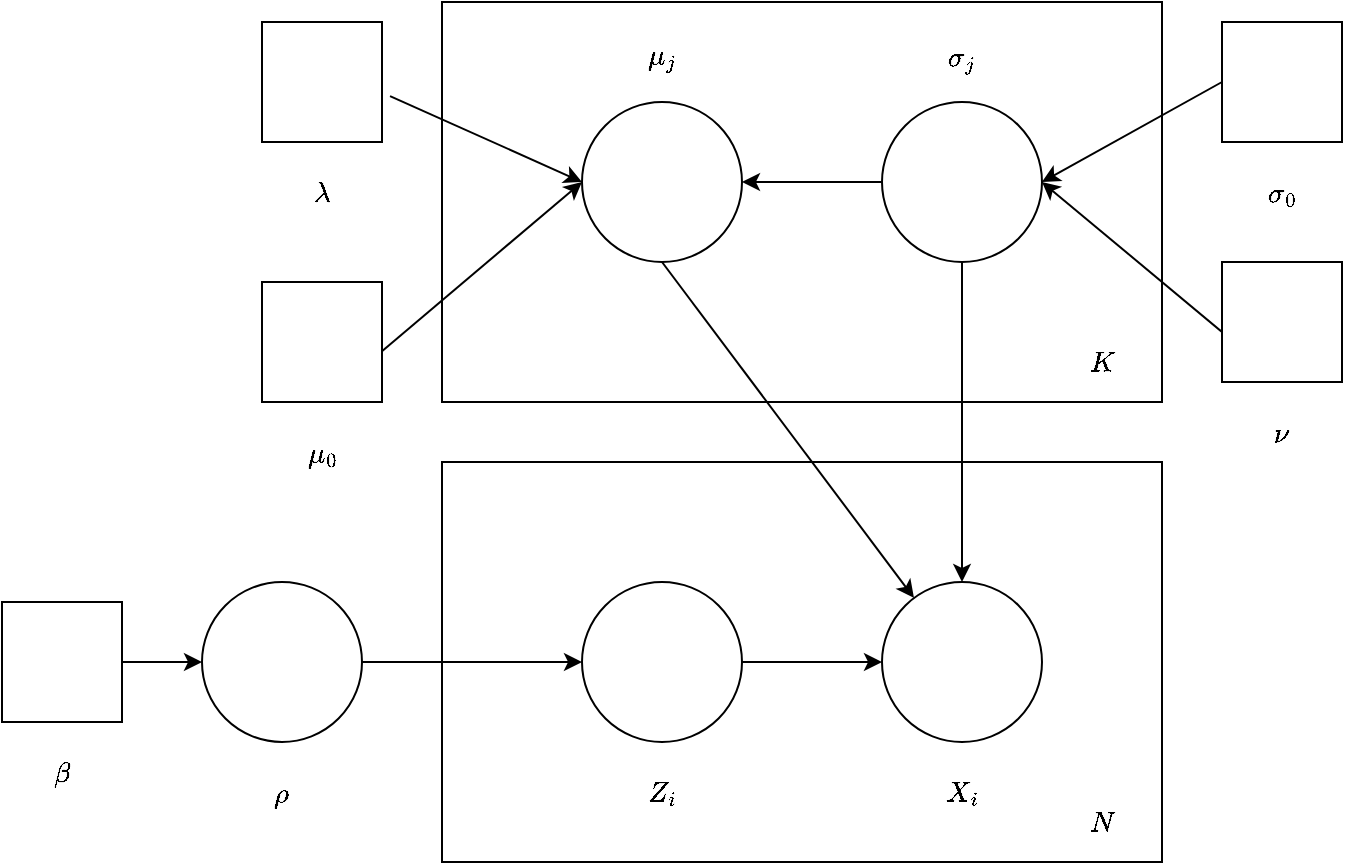 <mxfile version="13.6.2" type="device"><diagram id="ot6enAct7s7g1hvCYtjy" name="Page-1"><mxGraphModel dx="1773" dy="655" grid="1" gridSize="10" guides="1" tooltips="1" connect="1" arrows="1" fold="1" page="1" pageScale="1" pageWidth="827" pageHeight="1169" math="1" shadow="0"><root><mxCell id="0"/><mxCell id="1" parent="0"/><mxCell id="LBpBnTxBKrquC02VOrJj-3" value="" style="rounded=0;whiteSpace=wrap;html=1;align=right;" parent="1" vertex="1"><mxGeometry x="200" y="240" width="360" height="200" as="geometry"/></mxCell><mxCell id="LBpBnTxBKrquC02VOrJj-1" value="$$X_i$$" style="ellipse;whiteSpace=wrap;html=1;aspect=fixed;labelPosition=center;verticalLabelPosition=bottom;align=center;verticalAlign=top;" parent="1" vertex="1"><mxGeometry x="420" y="300" width="80" height="80" as="geometry"/></mxCell><mxCell id="LBpBnTxBKrquC02VOrJj-5" style="edgeStyle=orthogonalEdgeStyle;rounded=0;orthogonalLoop=1;jettySize=auto;html=1;exitX=1;exitY=0.5;exitDx=0;exitDy=0;" parent="1" source="LBpBnTxBKrquC02VOrJj-2" target="LBpBnTxBKrquC02VOrJj-1" edge="1"><mxGeometry relative="1" as="geometry"/></mxCell><mxCell id="LBpBnTxBKrquC02VOrJj-2" value="$$Z_i$$" style="ellipse;whiteSpace=wrap;html=1;aspect=fixed;labelPosition=center;verticalLabelPosition=bottom;align=center;verticalAlign=top;" parent="1" vertex="1"><mxGeometry x="270" y="300" width="80" height="80" as="geometry"/></mxCell><mxCell id="LBpBnTxBKrquC02VOrJj-6" value="$$N$$" style="text;html=1;strokeColor=none;fillColor=none;align=center;verticalAlign=middle;whiteSpace=wrap;rounded=0;" parent="1" vertex="1"><mxGeometry x="510" y="410" width="40" height="20" as="geometry"/></mxCell><mxCell id="LBpBnTxBKrquC02VOrJj-7" value="" style="rounded=0;whiteSpace=wrap;html=1;align=right;" parent="1" vertex="1"><mxGeometry x="200" y="10" width="360" height="200" as="geometry"/></mxCell><mxCell id="LBpBnTxBKrquC02VOrJj-8" value="$$K$$" style="text;html=1;strokeColor=none;fillColor=none;align=center;verticalAlign=middle;whiteSpace=wrap;rounded=0;" parent="1" vertex="1"><mxGeometry x="510" y="180" width="40" height="20" as="geometry"/></mxCell><mxCell id="LBpBnTxBKrquC02VOrJj-14" style="edgeStyle=none;rounded=0;orthogonalLoop=1;jettySize=auto;html=1;exitX=1;exitY=0.5;exitDx=0;exitDy=0;entryX=0;entryY=0.5;entryDx=0;entryDy=0;" parent="1" target="LBpBnTxBKrquC02VOrJj-2" edge="1"><mxGeometry relative="1" as="geometry"><mxPoint x="160" y="340" as="sourcePoint"/></mxGeometry></mxCell><mxCell id="LBpBnTxBKrquC02VOrJj-12" style="rounded=0;orthogonalLoop=1;jettySize=auto;html=1;exitX=0.5;exitY=1;exitDx=0;exitDy=0;" parent="1" target="LBpBnTxBKrquC02VOrJj-1" edge="1"><mxGeometry relative="1" as="geometry"><mxPoint x="310" y="140" as="sourcePoint"/></mxGeometry></mxCell><mxCell id="LBpBnTxBKrquC02VOrJj-13" style="edgeStyle=none;rounded=0;orthogonalLoop=1;jettySize=auto;html=1;exitX=0.5;exitY=1;exitDx=0;exitDy=0;entryX=0.5;entryY=0;entryDx=0;entryDy=0;" parent="1" target="LBpBnTxBKrquC02VOrJj-1" edge="1"><mxGeometry relative="1" as="geometry"><mxPoint x="460" y="140" as="sourcePoint"/></mxGeometry></mxCell><mxCell id="LBpBnTxBKrquC02VOrJj-15" value="$$\mu_j$$" style="ellipse;whiteSpace=wrap;html=1;aspect=fixed;labelPosition=center;verticalLabelPosition=top;align=center;verticalAlign=bottom;" parent="1" vertex="1"><mxGeometry x="270" y="60" width="80" height="80" as="geometry"/></mxCell><mxCell id="LBpBnTxBKrquC02VOrJj-23" style="edgeStyle=none;rounded=0;orthogonalLoop=1;jettySize=auto;html=1;exitX=0;exitY=0.5;exitDx=0;exitDy=0;entryX=1;entryY=0.5;entryDx=0;entryDy=0;" parent="1" source="LBpBnTxBKrquC02VOrJj-16" target="LBpBnTxBKrquC02VOrJj-15" edge="1"><mxGeometry relative="1" as="geometry"/></mxCell><mxCell id="LBpBnTxBKrquC02VOrJj-16" value="$$\sigma_j$$" style="ellipse;whiteSpace=wrap;html=1;aspect=fixed;labelPosition=center;verticalLabelPosition=top;align=center;verticalAlign=bottom;" parent="1" vertex="1"><mxGeometry x="420" y="60" width="80" height="80" as="geometry"/></mxCell><mxCell id="LBpBnTxBKrquC02VOrJj-25" style="edgeStyle=none;rounded=0;orthogonalLoop=1;jettySize=auto;html=1;exitX=0.5;exitY=1;exitDx=0;exitDy=0;entryX=0;entryY=0.5;entryDx=0;entryDy=0;" parent="1" source="LBpBnTxBKrquC02VOrJj-17" edge="1" target="LBpBnTxBKrquC02VOrJj-15"><mxGeometry relative="1" as="geometry"><mxPoint x="310" y="60" as="targetPoint"/></mxGeometry></mxCell><mxCell id="LBpBnTxBKrquC02VOrJj-17" value="$$\mu_0$$" style="rounded=0;whiteSpace=wrap;html=1;labelPosition=center;verticalLabelPosition=bottom;align=center;verticalAlign=top;" parent="1" vertex="1"><mxGeometry x="110" y="150" width="60" height="60" as="geometry"/></mxCell><mxCell id="LBpBnTxBKrquC02VOrJj-22" style="edgeStyle=none;rounded=0;orthogonalLoop=1;jettySize=auto;html=1;exitX=0.5;exitY=1;exitDx=0;exitDy=0;entryX=1;entryY=0.5;entryDx=0;entryDy=0;" parent="1" source="LBpBnTxBKrquC02VOrJj-18" edge="1" target="LBpBnTxBKrquC02VOrJj-16"><mxGeometry relative="1" as="geometry"><mxPoint x="460" y="60" as="targetPoint"/></mxGeometry></mxCell><mxCell id="LBpBnTxBKrquC02VOrJj-18" value="$$\nu$$" style="rounded=0;whiteSpace=wrap;html=1;labelPosition=center;verticalLabelPosition=bottom;align=center;verticalAlign=top;" parent="1" vertex="1"><mxGeometry x="590" y="140" width="60" height="60" as="geometry"/></mxCell><mxCell id="LBpBnTxBKrquC02VOrJj-24" style="edgeStyle=none;rounded=0;orthogonalLoop=1;jettySize=auto;html=1;exitX=1.067;exitY=0.617;exitDx=0;exitDy=0;exitPerimeter=0;" parent="1" source="LBpBnTxBKrquC02VOrJj-19" edge="1"><mxGeometry relative="1" as="geometry"><mxPoint x="270" y="100" as="targetPoint"/></mxGeometry></mxCell><mxCell id="LBpBnTxBKrquC02VOrJj-19" value="$$\lambda$$" style="rounded=0;whiteSpace=wrap;html=1;labelPosition=center;verticalLabelPosition=bottom;align=center;verticalAlign=top;" parent="1" vertex="1"><mxGeometry x="110" y="20" width="60" height="60" as="geometry"/></mxCell><mxCell id="LBpBnTxBKrquC02VOrJj-21" style="edgeStyle=none;rounded=0;orthogonalLoop=1;jettySize=auto;html=1;exitX=0;exitY=0.5;exitDx=0;exitDy=0;entryX=1;entryY=0.5;entryDx=0;entryDy=0;" parent="1" source="LBpBnTxBKrquC02VOrJj-20" target="LBpBnTxBKrquC02VOrJj-16" edge="1"><mxGeometry relative="1" as="geometry"/></mxCell><mxCell id="LBpBnTxBKrquC02VOrJj-20" value="$$\sigma_0$$" style="rounded=0;whiteSpace=wrap;html=1;labelPosition=center;verticalLabelPosition=bottom;align=center;verticalAlign=top;" parent="1" vertex="1"><mxGeometry x="590" y="20" width="60" height="60" as="geometry"/></mxCell><mxCell id="R3SflO6XmGJLB71ghTR0-1" value="$$\rho$$" style="ellipse;whiteSpace=wrap;html=1;aspect=fixed;labelPosition=center;verticalLabelPosition=bottom;align=center;verticalAlign=top;" vertex="1" parent="1"><mxGeometry x="80" y="300" width="80" height="80" as="geometry"/></mxCell><mxCell id="R3SflO6XmGJLB71ghTR0-3" style="edgeStyle=none;rounded=0;orthogonalLoop=1;jettySize=auto;html=1;exitX=1;exitY=0.5;exitDx=0;exitDy=0;entryX=0;entryY=0.5;entryDx=0;entryDy=0;" edge="1" parent="1" source="R3SflO6XmGJLB71ghTR0-2" target="R3SflO6XmGJLB71ghTR0-1"><mxGeometry relative="1" as="geometry"/></mxCell><mxCell id="R3SflO6XmGJLB71ghTR0-2" value="$$\beta$$" style="rounded=0;whiteSpace=wrap;html=1;labelPosition=center;verticalLabelPosition=bottom;align=center;verticalAlign=top;" vertex="1" parent="1"><mxGeometry x="-20" y="310" width="60" height="60" as="geometry"/></mxCell></root></mxGraphModel></diagram></mxfile>